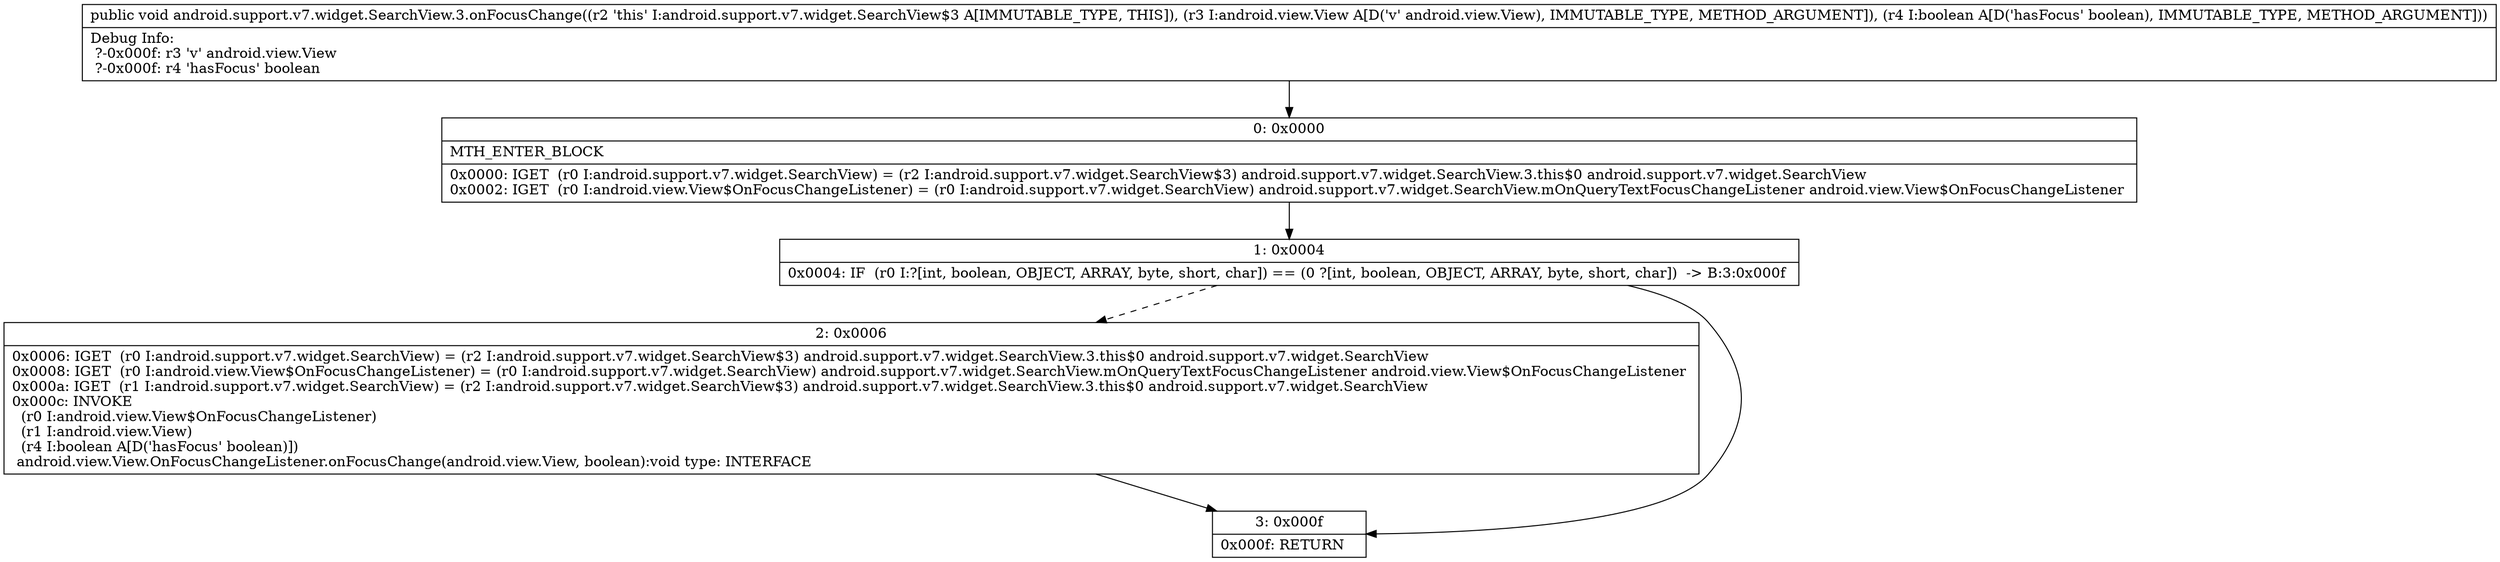 digraph "CFG forandroid.support.v7.widget.SearchView.3.onFocusChange(Landroid\/view\/View;Z)V" {
Node_0 [shape=record,label="{0\:\ 0x0000|MTH_ENTER_BLOCK\l|0x0000: IGET  (r0 I:android.support.v7.widget.SearchView) = (r2 I:android.support.v7.widget.SearchView$3) android.support.v7.widget.SearchView.3.this$0 android.support.v7.widget.SearchView \l0x0002: IGET  (r0 I:android.view.View$OnFocusChangeListener) = (r0 I:android.support.v7.widget.SearchView) android.support.v7.widget.SearchView.mOnQueryTextFocusChangeListener android.view.View$OnFocusChangeListener \l}"];
Node_1 [shape=record,label="{1\:\ 0x0004|0x0004: IF  (r0 I:?[int, boolean, OBJECT, ARRAY, byte, short, char]) == (0 ?[int, boolean, OBJECT, ARRAY, byte, short, char])  \-\> B:3:0x000f \l}"];
Node_2 [shape=record,label="{2\:\ 0x0006|0x0006: IGET  (r0 I:android.support.v7.widget.SearchView) = (r2 I:android.support.v7.widget.SearchView$3) android.support.v7.widget.SearchView.3.this$0 android.support.v7.widget.SearchView \l0x0008: IGET  (r0 I:android.view.View$OnFocusChangeListener) = (r0 I:android.support.v7.widget.SearchView) android.support.v7.widget.SearchView.mOnQueryTextFocusChangeListener android.view.View$OnFocusChangeListener \l0x000a: IGET  (r1 I:android.support.v7.widget.SearchView) = (r2 I:android.support.v7.widget.SearchView$3) android.support.v7.widget.SearchView.3.this$0 android.support.v7.widget.SearchView \l0x000c: INVOKE  \l  (r0 I:android.view.View$OnFocusChangeListener)\l  (r1 I:android.view.View)\l  (r4 I:boolean A[D('hasFocus' boolean)])\l android.view.View.OnFocusChangeListener.onFocusChange(android.view.View, boolean):void type: INTERFACE \l}"];
Node_3 [shape=record,label="{3\:\ 0x000f|0x000f: RETURN   \l}"];
MethodNode[shape=record,label="{public void android.support.v7.widget.SearchView.3.onFocusChange((r2 'this' I:android.support.v7.widget.SearchView$3 A[IMMUTABLE_TYPE, THIS]), (r3 I:android.view.View A[D('v' android.view.View), IMMUTABLE_TYPE, METHOD_ARGUMENT]), (r4 I:boolean A[D('hasFocus' boolean), IMMUTABLE_TYPE, METHOD_ARGUMENT]))  | Debug Info:\l  ?\-0x000f: r3 'v' android.view.View\l  ?\-0x000f: r4 'hasFocus' boolean\l}"];
MethodNode -> Node_0;
Node_0 -> Node_1;
Node_1 -> Node_2[style=dashed];
Node_1 -> Node_3;
Node_2 -> Node_3;
}

